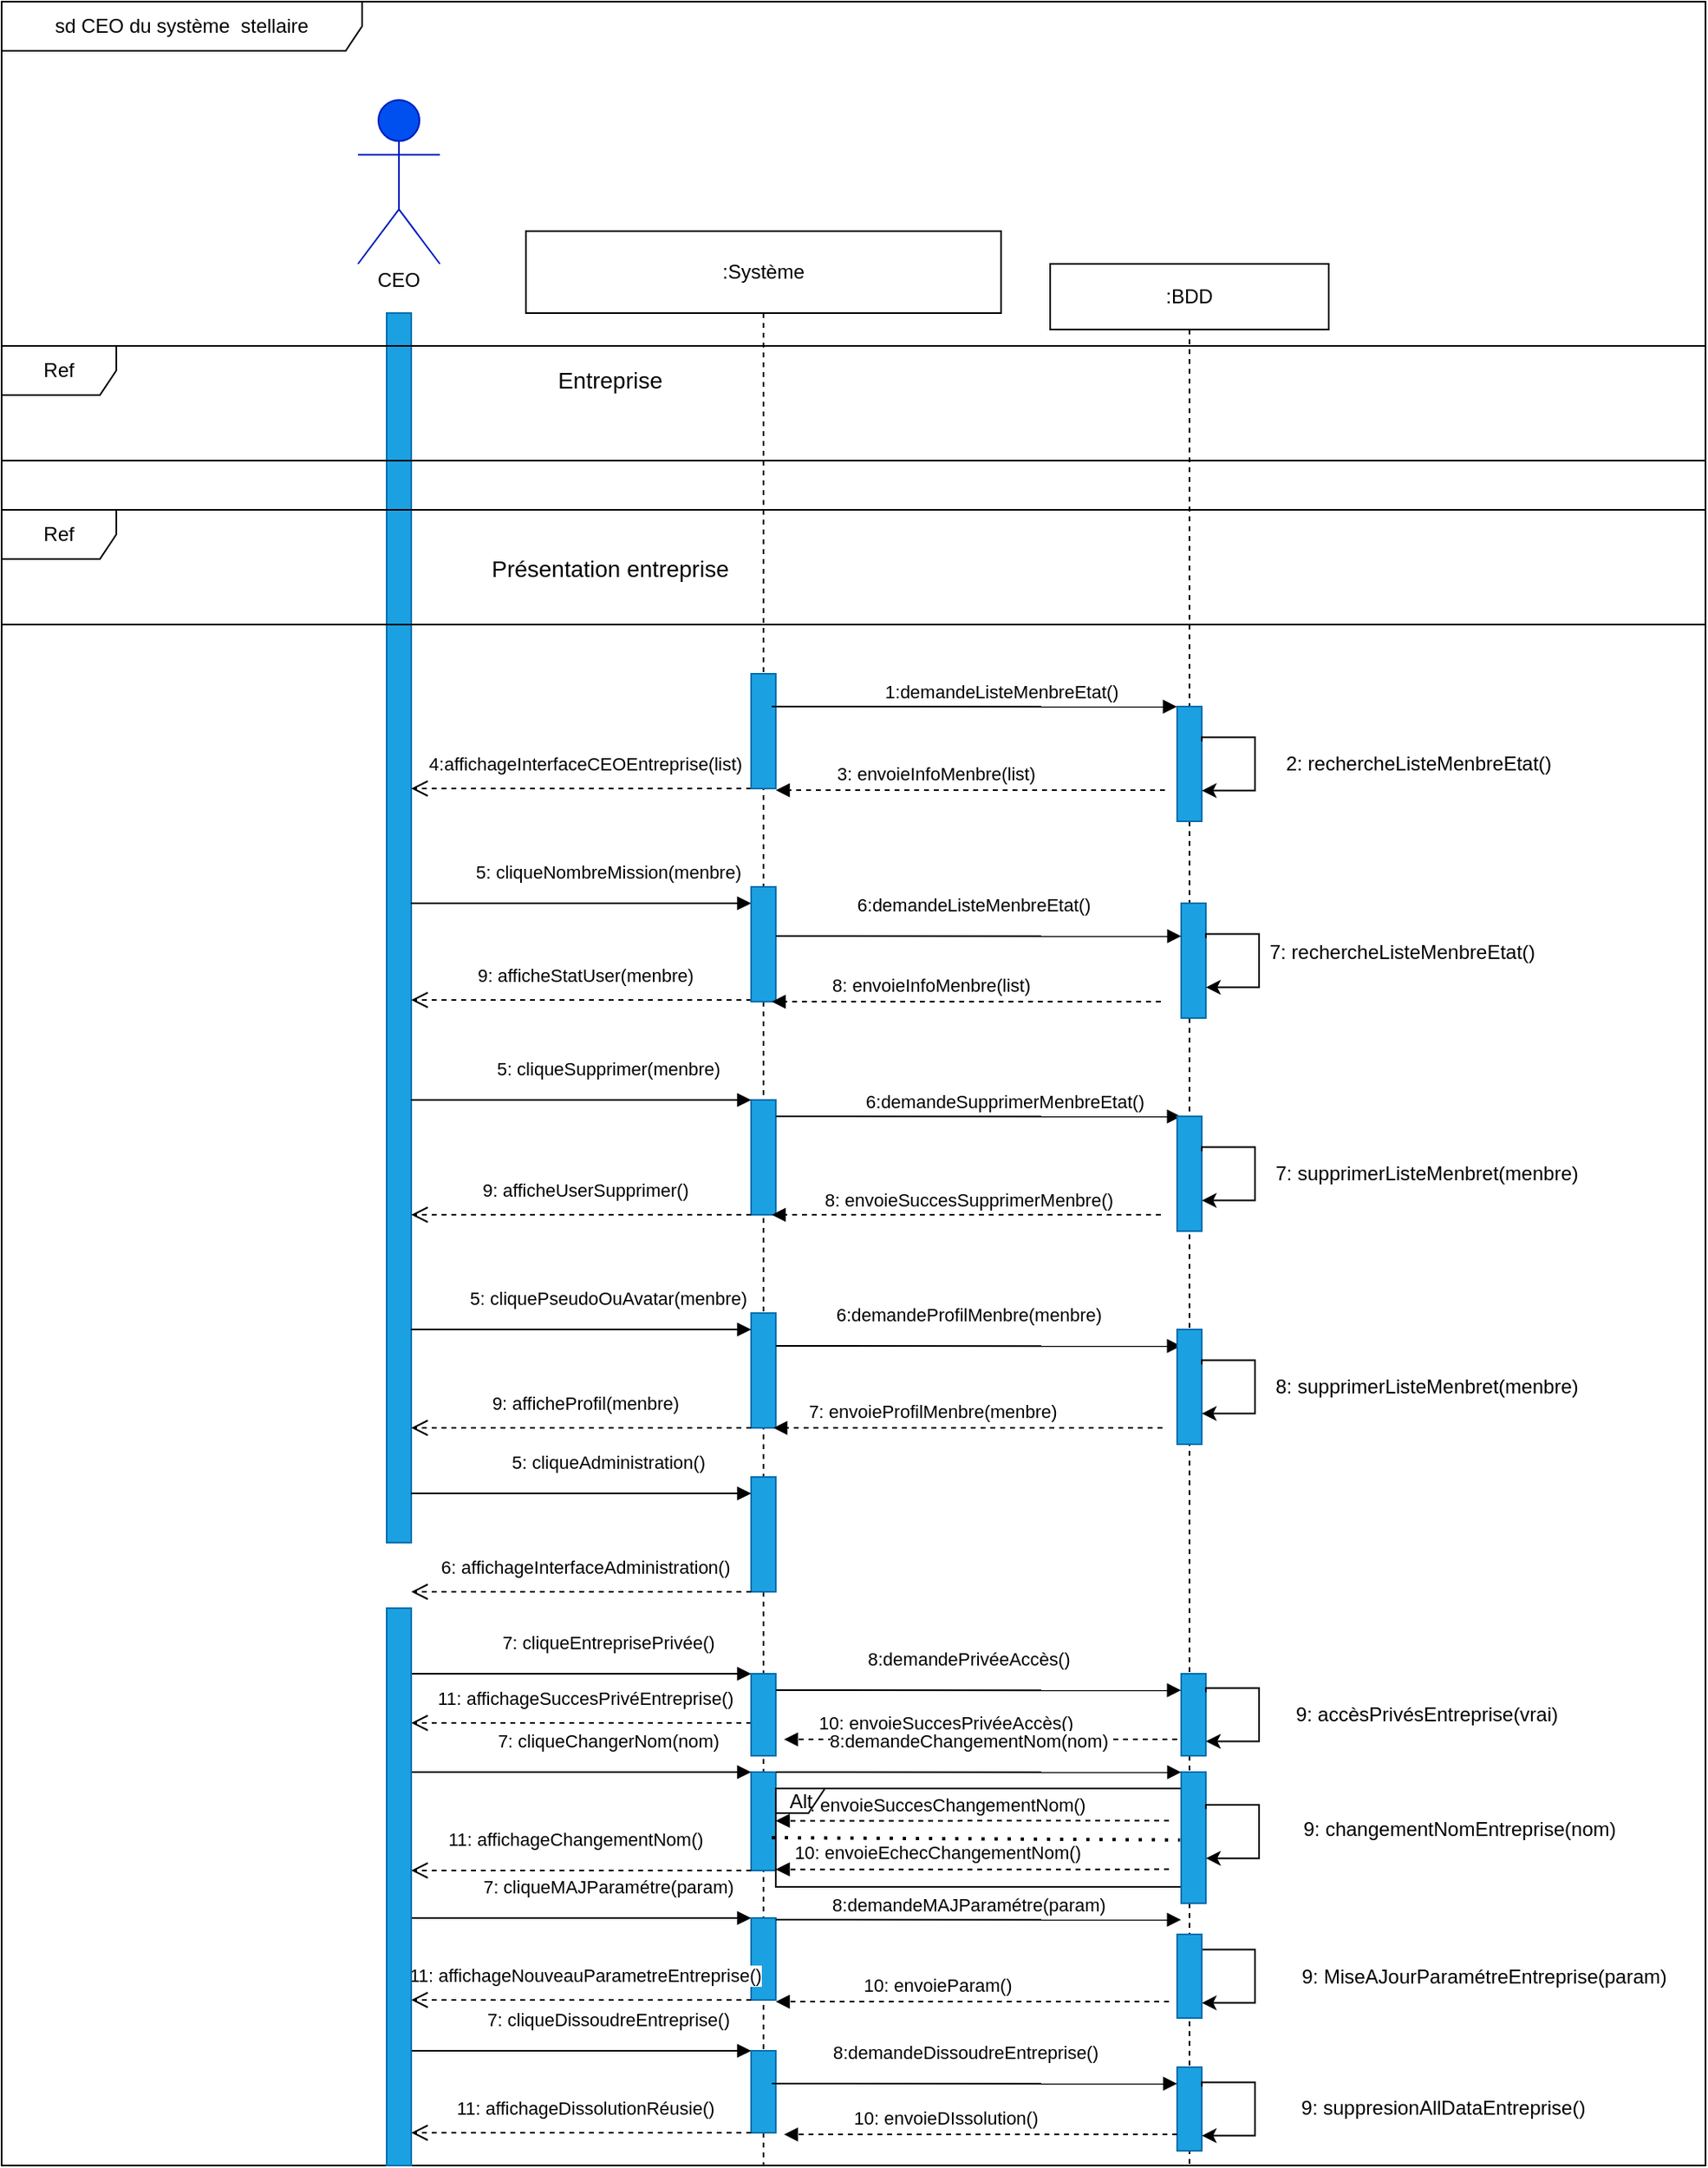 <mxfile version="20.6.0" type="device"><diagram id="M-pu-cOKjHEZvPsEpOY4" name="Page-1"><mxGraphModel dx="2123" dy="1835" grid="1" gridSize="10" guides="1" tooltips="1" connect="1" arrows="1" fold="1" page="1" pageScale="1" pageWidth="827" pageHeight="1169" math="0" shadow="0"><root><mxCell id="0"/><mxCell id="1" parent="0"/><mxCell id="OMeM30PVV8WrVPDrTTRZ-74" value="sd CEO du système&amp;nbsp; stellaire" style="shape=umlFrame;whiteSpace=wrap;html=1;width=220;height=30;" parent="1" vertex="1"><mxGeometry x="-110" y="-10" width="1040" height="1320" as="geometry"/></mxCell><mxCell id="OMeM30PVV8WrVPDrTTRZ-9" value="" style="rounded=0;whiteSpace=wrap;html=1;fillColor=#1ba1e2;fontColor=#ffffff;strokeColor=#006EAF;" parent="1" vertex="1"><mxGeometry x="125" y="180" width="15" height="750" as="geometry"/></mxCell><mxCell id="OMeM30PVV8WrVPDrTTRZ-1" value="&lt;b&gt;Utilisateur&lt;/b&gt;" style="shape=umlActor;verticalLabelPosition=bottom;verticalAlign=top;html=1;fillColor=#0050ef;fontColor=#ffffff;strokeColor=#001DBC;" parent="1" vertex="1"><mxGeometry x="107.5" y="50" width="50" height="100" as="geometry"/></mxCell><mxCell id="UVZ0IYtNJLXeqeBDd-HU-10" value="CEO" style="text;html=1;strokeColor=none;fillColor=none;align=center;verticalAlign=middle;whiteSpace=wrap;rounded=0;" parent="1" vertex="1"><mxGeometry x="91.25" y="140" width="82.5" height="40" as="geometry"/></mxCell><mxCell id="UVZ0IYtNJLXeqeBDd-HU-47" value="Ref " style="shape=umlFrame;whiteSpace=wrap;html=1;width=70;height=30;fillStyle=auto;sketch=0;shadow=0;" parent="1" vertex="1"><mxGeometry x="-110" y="200" width="1040" height="70" as="geometry"/></mxCell><mxCell id="788C2WhoYGFtB54ipDxD-50" value=":Système" style="shape=umlLifeline;perimeter=lifelinePerimeter;whiteSpace=wrap;html=1;container=1;collapsible=0;recursiveResize=0;outlineConnect=0;size=50;" vertex="1" parent="1"><mxGeometry x="210" y="130" width="290" height="1180" as="geometry"/></mxCell><mxCell id="788C2WhoYGFtB54ipDxD-65" value="5: cliqueNombreMission(menbre)" style="html=1;verticalAlign=bottom;endArrow=block;rounded=0;entryX=0.01;entryY=0.143;entryDx=0;entryDy=0;entryPerimeter=0;" edge="1" parent="788C2WhoYGFtB54ipDxD-50"><mxGeometry x="0.156" y="10" width="80" relative="1" as="geometry"><mxPoint x="-70.15" y="410.05" as="sourcePoint"/><mxPoint x="137.5" y="410.0" as="targetPoint"/><mxPoint as="offset"/></mxGeometry></mxCell><mxCell id="788C2WhoYGFtB54ipDxD-66" value="4:affichageInterfaceCEOEntreprise(list)" style="html=1;verticalAlign=bottom;endArrow=open;dashed=1;endSize=8;rounded=0;" edge="1" parent="788C2WhoYGFtB54ipDxD-50"><mxGeometry x="-0.016" y="-6" relative="1" as="geometry"><mxPoint x="137.5" y="340.0" as="sourcePoint"/><mxPoint x="-70" y="340" as="targetPoint"/><mxPoint as="offset"/></mxGeometry></mxCell><mxCell id="788C2WhoYGFtB54ipDxD-71" value="" style="rounded=0;whiteSpace=wrap;html=1;fillColor=#1ba1e2;fontColor=#ffffff;strokeColor=#006EAF;" vertex="1" parent="788C2WhoYGFtB54ipDxD-50"><mxGeometry x="137.5" y="270" width="15" height="70" as="geometry"/></mxCell><mxCell id="788C2WhoYGFtB54ipDxD-73" value="" style="rounded=0;whiteSpace=wrap;html=1;fillColor=#1ba1e2;fontColor=#ffffff;strokeColor=#006EAF;" vertex="1" parent="788C2WhoYGFtB54ipDxD-50"><mxGeometry x="137.5" y="530" width="15" height="70" as="geometry"/></mxCell><mxCell id="788C2WhoYGFtB54ipDxD-74" value="" style="rounded=0;whiteSpace=wrap;html=1;fillColor=#1ba1e2;fontColor=#ffffff;strokeColor=#006EAF;" vertex="1" parent="788C2WhoYGFtB54ipDxD-50"><mxGeometry x="137.5" y="660" width="15" height="70" as="geometry"/></mxCell><UserObject label="Entreprise" placeholders="1" name="Variable" id="UVZ0IYtNJLXeqeBDd-HU-48"><mxCell style="text;html=1;strokeColor=none;fillColor=none;align=center;verticalAlign=middle;whiteSpace=wrap;overflow=hidden;fontSize=14;" parent="788C2WhoYGFtB54ipDxD-50" vertex="1"><mxGeometry x="-80" y="80" width="262.5" height="20" as="geometry"/></mxCell></UserObject><mxCell id="788C2WhoYGFtB54ipDxD-118" value="Ref " style="shape=umlFrame;whiteSpace=wrap;html=1;width=70;height=30;fillStyle=auto;sketch=0;shadow=0;" vertex="1" parent="788C2WhoYGFtB54ipDxD-50"><mxGeometry x="-320" y="170" width="1040" height="70" as="geometry"/></mxCell><UserObject label="Présentation entreprise" placeholders="1" name="Variable" id="788C2WhoYGFtB54ipDxD-120"><mxCell style="text;html=1;strokeColor=none;fillColor=none;align=center;verticalAlign=middle;whiteSpace=wrap;overflow=hidden;fontSize=14;" vertex="1" parent="788C2WhoYGFtB54ipDxD-50"><mxGeometry x="-80" y="195" width="262.5" height="20" as="geometry"/></mxCell></UserObject><mxCell id="788C2WhoYGFtB54ipDxD-29" value="5: cliquePseudoOuAvatar(menbre)" style="html=1;verticalAlign=bottom;endArrow=block;rounded=0;entryX=0.01;entryY=0.143;entryDx=0;entryDy=0;entryPerimeter=0;" edge="1" parent="788C2WhoYGFtB54ipDxD-50"><mxGeometry x="0.156" y="10" width="80" relative="1" as="geometry"><mxPoint x="-70.15" y="670.05" as="sourcePoint"/><mxPoint x="137.5" y="670.0" as="targetPoint"/><mxPoint as="offset"/></mxGeometry></mxCell><mxCell id="788C2WhoYGFtB54ipDxD-72" value="9: afficheStatUser(menbre)" style="html=1;verticalAlign=bottom;endArrow=open;dashed=1;endSize=8;rounded=0;" edge="1" parent="788C2WhoYGFtB54ipDxD-50"><mxGeometry x="-0.016" y="-6" relative="1" as="geometry"><mxPoint x="137.5" y="469.0" as="sourcePoint"/><mxPoint x="-70" y="469.0" as="targetPoint"/><mxPoint as="offset"/></mxGeometry></mxCell><mxCell id="788C2WhoYGFtB54ipDxD-45" value="9: afficheProfil(menbre)" style="html=1;verticalAlign=bottom;endArrow=open;dashed=1;endSize=8;rounded=0;" edge="1" parent="788C2WhoYGFtB54ipDxD-50"><mxGeometry x="-0.016" y="-6" relative="1" as="geometry"><mxPoint x="137.5" y="730" as="sourcePoint"/><mxPoint x="-70" y="730" as="targetPoint"/><mxPoint as="offset"/></mxGeometry></mxCell><mxCell id="788C2WhoYGFtB54ipDxD-123" value="" style="rounded=0;whiteSpace=wrap;html=1;fillColor=#1ba1e2;fontColor=#ffffff;strokeColor=#006EAF;" vertex="1" parent="788C2WhoYGFtB54ipDxD-50"><mxGeometry x="137.5" y="760" width="15" height="70" as="geometry"/></mxCell><mxCell id="788C2WhoYGFtB54ipDxD-124" value="6: affichageInterfaceAdministration()" style="html=1;verticalAlign=bottom;endArrow=open;dashed=1;endSize=8;rounded=0;" edge="1" parent="788C2WhoYGFtB54ipDxD-50"><mxGeometry x="-0.016" y="-6" relative="1" as="geometry"><mxPoint x="137.5" y="830.0" as="sourcePoint"/><mxPoint x="-70" y="830.0" as="targetPoint"/><mxPoint as="offset"/></mxGeometry></mxCell><mxCell id="788C2WhoYGFtB54ipDxD-125" value="5: cliqueAdministration()" style="html=1;verticalAlign=bottom;endArrow=block;rounded=0;entryX=0.01;entryY=0.143;entryDx=0;entryDy=0;entryPerimeter=0;" edge="1" parent="788C2WhoYGFtB54ipDxD-50"><mxGeometry x="0.156" y="10" width="80" relative="1" as="geometry"><mxPoint x="-70.15" y="770.05" as="sourcePoint"/><mxPoint x="137.5" y="770.0" as="targetPoint"/><mxPoint as="offset"/></mxGeometry></mxCell><mxCell id="788C2WhoYGFtB54ipDxD-129" value="" style="rounded=0;whiteSpace=wrap;html=1;fillColor=#1ba1e2;fontColor=#ffffff;strokeColor=#006EAF;" vertex="1" parent="788C2WhoYGFtB54ipDxD-50"><mxGeometry x="137.5" y="400" width="15" height="70" as="geometry"/></mxCell><mxCell id="788C2WhoYGFtB54ipDxD-159" value="5: cliqueSupprimer(menbre)" style="html=1;verticalAlign=bottom;endArrow=block;rounded=0;entryX=0.01;entryY=0.143;entryDx=0;entryDy=0;entryPerimeter=0;" edge="1" parent="788C2WhoYGFtB54ipDxD-50"><mxGeometry x="0.156" y="10" width="80" relative="1" as="geometry"><mxPoint x="-70.15" y="530.05" as="sourcePoint"/><mxPoint x="137.5" y="530" as="targetPoint"/><mxPoint as="offset"/></mxGeometry></mxCell><mxCell id="788C2WhoYGFtB54ipDxD-160" value="9: afficheUserSupprimer()" style="html=1;verticalAlign=bottom;endArrow=open;dashed=1;endSize=8;rounded=0;" edge="1" parent="788C2WhoYGFtB54ipDxD-50"><mxGeometry x="-0.016" y="-6" relative="1" as="geometry"><mxPoint x="137.5" y="600" as="sourcePoint"/><mxPoint x="-70" y="600" as="targetPoint"/><mxPoint as="offset"/></mxGeometry></mxCell><mxCell id="788C2WhoYGFtB54ipDxD-164" value="6:demandeSupprimerMenbreEtat()" style="html=1;verticalAlign=bottom;endArrow=block;rounded=0;entryX=0.857;entryY=0.485;entryDx=0;entryDy=0;entryPerimeter=0;" edge="1" parent="788C2WhoYGFtB54ipDxD-50"><mxGeometry x="0.132" width="80" relative="1" as="geometry"><mxPoint x="152.5" y="540.0" as="sourcePoint"/><mxPoint x="399.88" y="540.1" as="targetPoint"/><mxPoint as="offset"/></mxGeometry></mxCell><mxCell id="788C2WhoYGFtB54ipDxD-179" value="6:demandeProfilMenbre(menbre)" style="html=1;verticalAlign=bottom;endArrow=block;rounded=0;entryX=0.857;entryY=0.485;entryDx=0;entryDy=0;entryPerimeter=0;" edge="1" parent="788C2WhoYGFtB54ipDxD-50"><mxGeometry x="-0.05" y="10" width="80" relative="1" as="geometry"><mxPoint x="152.5" y="680.0" as="sourcePoint"/><mxPoint x="399.88" y="680.1" as="targetPoint"/><mxPoint as="offset"/></mxGeometry></mxCell><mxCell id="788C2WhoYGFtB54ipDxD-180" value="" style="rounded=0;whiteSpace=wrap;html=1;fillColor=#1ba1e2;fontColor=#ffffff;strokeColor=#006EAF;" vertex="1" parent="788C2WhoYGFtB54ipDxD-50"><mxGeometry x="137.5" y="940" width="15" height="60" as="geometry"/></mxCell><mxCell id="788C2WhoYGFtB54ipDxD-181" value="7: cliqueEntreprisePrivée()" style="html=1;verticalAlign=bottom;endArrow=block;rounded=0;entryX=0.01;entryY=0.143;entryDx=0;entryDy=0;entryPerimeter=0;" edge="1" parent="788C2WhoYGFtB54ipDxD-50"><mxGeometry x="0.156" y="10" width="80" relative="1" as="geometry"><mxPoint x="-70.15" y="880.05" as="sourcePoint"/><mxPoint x="137.5" y="880.0" as="targetPoint"/><mxPoint as="offset"/></mxGeometry></mxCell><mxCell id="788C2WhoYGFtB54ipDxD-182" value="11: affichageSuccesPrivéEntreprise()" style="html=1;verticalAlign=bottom;endArrow=open;dashed=1;endSize=8;rounded=0;" edge="1" parent="788C2WhoYGFtB54ipDxD-50"><mxGeometry x="-0.016" y="-6" relative="1" as="geometry"><mxPoint x="137.5" y="910.0" as="sourcePoint"/><mxPoint x="-70" y="910.0" as="targetPoint"/><mxPoint as="offset"/></mxGeometry></mxCell><mxCell id="788C2WhoYGFtB54ipDxD-184" value="7: cliqueChangerNom(nom)" style="html=1;verticalAlign=bottom;endArrow=block;rounded=0;entryX=0.01;entryY=0.143;entryDx=0;entryDy=0;entryPerimeter=0;" edge="1" parent="788C2WhoYGFtB54ipDxD-50"><mxGeometry x="0.156" y="10" width="80" relative="1" as="geometry"><mxPoint x="-70.15" y="940.05" as="sourcePoint"/><mxPoint x="137.5" y="940.0" as="targetPoint"/><mxPoint as="offset"/></mxGeometry></mxCell><mxCell id="788C2WhoYGFtB54ipDxD-185" value="7: cliqueMAJParamétre(param)" style="html=1;verticalAlign=bottom;endArrow=block;rounded=0;entryX=0.01;entryY=0.143;entryDx=0;entryDy=0;entryPerimeter=0;" edge="1" parent="788C2WhoYGFtB54ipDxD-50"><mxGeometry x="0.156" y="10" width="80" relative="1" as="geometry"><mxPoint x="-70.15" y="1029.05" as="sourcePoint"/><mxPoint x="137.5" y="1029.0" as="targetPoint"/><mxPoint as="offset"/></mxGeometry></mxCell><mxCell id="788C2WhoYGFtB54ipDxD-186" value="7: cliqueDissoudreEntreprise()" style="html=1;verticalAlign=bottom;endArrow=block;rounded=0;entryX=0.01;entryY=0.143;entryDx=0;entryDy=0;entryPerimeter=0;" edge="1" parent="788C2WhoYGFtB54ipDxD-50"><mxGeometry x="0.156" y="10" width="80" relative="1" as="geometry"><mxPoint x="-70.15" y="1110.05" as="sourcePoint"/><mxPoint x="137.5" y="1110.0" as="targetPoint"/><mxPoint as="offset"/></mxGeometry></mxCell><mxCell id="788C2WhoYGFtB54ipDxD-194" value="" style="rounded=0;whiteSpace=wrap;html=1;fillColor=#1ba1e2;fontColor=#ffffff;strokeColor=#006EAF;" vertex="1" parent="788C2WhoYGFtB54ipDxD-50"><mxGeometry x="137.5" y="880" width="15" height="50" as="geometry"/></mxCell><mxCell id="788C2WhoYGFtB54ipDxD-195" value="" style="rounded=0;whiteSpace=wrap;html=1;fillColor=#1ba1e2;fontColor=#ffffff;strokeColor=#006EAF;" vertex="1" parent="788C2WhoYGFtB54ipDxD-50"><mxGeometry x="137.5" y="1029" width="15" height="50" as="geometry"/></mxCell><mxCell id="788C2WhoYGFtB54ipDxD-196" value="" style="rounded=0;whiteSpace=wrap;html=1;fillColor=#1ba1e2;fontColor=#ffffff;strokeColor=#006EAF;" vertex="1" parent="788C2WhoYGFtB54ipDxD-50"><mxGeometry x="137.5" y="1110" width="15" height="50" as="geometry"/></mxCell><mxCell id="788C2WhoYGFtB54ipDxD-198" value="8:demandeMAJParamétre(param)" style="html=1;verticalAlign=bottom;endArrow=block;rounded=0;entryX=0.857;entryY=0.485;entryDx=0;entryDy=0;entryPerimeter=0;" edge="1" parent="788C2WhoYGFtB54ipDxD-50"><mxGeometry x="-0.05" width="80" relative="1" as="geometry"><mxPoint x="152.5" y="1030.0" as="sourcePoint"/><mxPoint x="399.88" y="1030.1" as="targetPoint"/><mxPoint as="offset"/></mxGeometry></mxCell><mxCell id="788C2WhoYGFtB54ipDxD-204" value="11: affichageNouveauParametreEntreprise()" style="html=1;verticalAlign=bottom;endArrow=open;dashed=1;endSize=8;rounded=0;" edge="1" parent="788C2WhoYGFtB54ipDxD-50"><mxGeometry x="-0.016" y="-6" relative="1" as="geometry"><mxPoint x="137.5" y="1079.0" as="sourcePoint"/><mxPoint x="-70" y="1079.0" as="targetPoint"/><mxPoint as="offset"/></mxGeometry></mxCell><mxCell id="788C2WhoYGFtB54ipDxD-211" value="11: affichageDissolutionRéusie()" style="html=1;verticalAlign=bottom;endArrow=open;dashed=1;endSize=8;rounded=0;" edge="1" parent="788C2WhoYGFtB54ipDxD-50"><mxGeometry x="-0.016" y="-6" relative="1" as="geometry"><mxPoint x="137.5" y="1160.0" as="sourcePoint"/><mxPoint x="-70" y="1160.0" as="targetPoint"/><mxPoint as="offset"/></mxGeometry></mxCell><mxCell id="788C2WhoYGFtB54ipDxD-216" value="11: affichageChangementNom()" style="html=1;verticalAlign=bottom;endArrow=open;dashed=1;endSize=8;rounded=0;" edge="1" parent="788C2WhoYGFtB54ipDxD-50"><mxGeometry x="0.036" y="-10" relative="1" as="geometry"><mxPoint x="137.5" y="1000.0" as="sourcePoint"/><mxPoint x="-70" y="1000.0" as="targetPoint"/><mxPoint as="offset"/></mxGeometry></mxCell><mxCell id="788C2WhoYGFtB54ipDxD-212" value="10: envoieSuccesChangementNom()" style="html=1;verticalAlign=bottom;endArrow=block;rounded=0;entryX=0.857;entryY=0.485;entryDx=0;entryDy=0;entryPerimeter=0;dashed=1;" edge="1" parent="788C2WhoYGFtB54ipDxD-50"><mxGeometry x="0.179" y="-1" width="80" relative="1" as="geometry"><mxPoint x="392.5" y="969.66" as="sourcePoint"/><mxPoint x="152.5" y="969.71" as="targetPoint"/><mxPoint as="offset"/></mxGeometry></mxCell><mxCell id="788C2WhoYGFtB54ipDxD-219" value="10: envoieEchecChangementNom()" style="html=1;verticalAlign=bottom;endArrow=block;rounded=0;entryX=0.857;entryY=0.485;entryDx=0;entryDy=0;entryPerimeter=0;dashed=1;" edge="1" parent="788C2WhoYGFtB54ipDxD-50"><mxGeometry x="0.179" y="-1" width="80" relative="1" as="geometry"><mxPoint x="392.5" y="999.31" as="sourcePoint"/><mxPoint x="152.5" y="999.36" as="targetPoint"/><mxPoint as="offset"/></mxGeometry></mxCell><mxCell id="788C2WhoYGFtB54ipDxD-217" value="Alt" style="shape=umlFrame;whiteSpace=wrap;html=1;width=30;height=15;" vertex="1" parent="788C2WhoYGFtB54ipDxD-50"><mxGeometry x="152.5" y="950" width="247.5" height="60" as="geometry"/></mxCell><mxCell id="788C2WhoYGFtB54ipDxD-221" value="" style="endArrow=none;dashed=1;html=1;dashPattern=1 3;strokeWidth=2;rounded=0;entryX=0.997;entryY=0.523;entryDx=0;entryDy=0;entryPerimeter=0;" edge="1" parent="788C2WhoYGFtB54ipDxD-50" target="788C2WhoYGFtB54ipDxD-217"><mxGeometry width="50" height="50" relative="1" as="geometry"><mxPoint x="150" y="980" as="sourcePoint"/><mxPoint x="330" y="960" as="targetPoint"/></mxGeometry></mxCell><mxCell id="788C2WhoYGFtB54ipDxD-126" value=":BDD" style="shape=umlLifeline;perimeter=lifelinePerimeter;whiteSpace=wrap;html=1;container=1;collapsible=0;recursiveResize=0;outlineConnect=0;size=40;" vertex="1" parent="1"><mxGeometry x="530" y="150" width="170" height="1160" as="geometry"/></mxCell><mxCell id="788C2WhoYGFtB54ipDxD-127" value="" style="rounded=0;whiteSpace=wrap;html=1;fillColor=#1ba1e2;fontColor=#ffffff;strokeColor=#006EAF;" vertex="1" parent="788C2WhoYGFtB54ipDxD-126"><mxGeometry x="77.5" y="650" width="15" height="70" as="geometry"/></mxCell><mxCell id="788C2WhoYGFtB54ipDxD-128" value="" style="rounded=0;whiteSpace=wrap;html=1;fillColor=#1ba1e2;fontColor=#ffffff;strokeColor=#006EAF;" vertex="1" parent="788C2WhoYGFtB54ipDxD-126"><mxGeometry x="77.5" y="270" width="15" height="70" as="geometry"/></mxCell><mxCell id="788C2WhoYGFtB54ipDxD-130" value="" style="rounded=0;whiteSpace=wrap;html=1;fillColor=#1ba1e2;fontColor=#ffffff;strokeColor=#006EAF;" vertex="1" parent="788C2WhoYGFtB54ipDxD-126"><mxGeometry x="77.5" y="520" width="15" height="70" as="geometry"/></mxCell><mxCell id="788C2WhoYGFtB54ipDxD-132" style="edgeStyle=orthogonalEdgeStyle;rounded=0;orthogonalLoop=1;jettySize=auto;html=1;exitX=1;exitY=0.25;exitDx=0;exitDy=0;entryX=1;entryY=0.75;entryDx=0;entryDy=0;" edge="1" parent="788C2WhoYGFtB54ipDxD-126"><mxGeometry relative="1" as="geometry"><Array as="points"><mxPoint x="93" y="288.75"/><mxPoint x="125" y="288.75"/><mxPoint x="125" y="321.75"/></Array><mxPoint x="92.53" y="291.27" as="sourcePoint"/><mxPoint x="92.53" y="321.27" as="targetPoint"/></mxGeometry></mxCell><mxCell id="788C2WhoYGFtB54ipDxD-134" value="1:demandeListeMenbreEtat()" style="html=1;verticalAlign=bottom;endArrow=block;rounded=0;entryX=0.857;entryY=0.485;entryDx=0;entryDy=0;entryPerimeter=0;" edge="1" parent="788C2WhoYGFtB54ipDxD-126"><mxGeometry x="0.132" width="80" relative="1" as="geometry"><mxPoint x="-170" y="270.0" as="sourcePoint"/><mxPoint x="77.38" y="270.1" as="targetPoint"/><mxPoint as="offset"/></mxGeometry></mxCell><mxCell id="788C2WhoYGFtB54ipDxD-158" value="2: rechercheListeMenbreEtat()" style="text;html=1;strokeColor=none;fillColor=none;align=center;verticalAlign=middle;whiteSpace=wrap;rounded=0;" vertex="1" parent="788C2WhoYGFtB54ipDxD-126"><mxGeometry x="130" y="290" width="190" height="30" as="geometry"/></mxCell><mxCell id="788C2WhoYGFtB54ipDxD-163" value="8: envoieSuccesSupprimerMenbre()" style="html=1;verticalAlign=bottom;endArrow=block;rounded=0;entryX=0.857;entryY=0.485;entryDx=0;entryDy=0;entryPerimeter=0;dashed=1;" edge="1" parent="788C2WhoYGFtB54ipDxD-126"><mxGeometry x="-0.011" width="80" relative="1" as="geometry"><mxPoint x="67.5" y="580" as="sourcePoint"/><mxPoint x="-170" y="580.05" as="targetPoint"/><mxPoint as="offset"/></mxGeometry></mxCell><mxCell id="788C2WhoYGFtB54ipDxD-165" value="" style="rounded=0;whiteSpace=wrap;html=1;fillColor=#1ba1e2;fontColor=#ffffff;strokeColor=#006EAF;" vertex="1" parent="788C2WhoYGFtB54ipDxD-126"><mxGeometry x="80" y="390" width="15" height="70" as="geometry"/></mxCell><mxCell id="788C2WhoYGFtB54ipDxD-131" style="edgeStyle=orthogonalEdgeStyle;rounded=0;orthogonalLoop=1;jettySize=auto;html=1;exitX=1;exitY=0.25;exitDx=0;exitDy=0;entryX=1;entryY=0.75;entryDx=0;entryDy=0;" edge="1" parent="788C2WhoYGFtB54ipDxD-126"><mxGeometry relative="1" as="geometry"><Array as="points"><mxPoint x="93" y="538.74"/><mxPoint x="125" y="538.74"/><mxPoint x="125" y="571.74"/></Array><mxPoint x="92.53" y="541.26" as="sourcePoint"/><mxPoint x="92.53" y="571.26" as="targetPoint"/></mxGeometry></mxCell><mxCell id="788C2WhoYGFtB54ipDxD-170" style="edgeStyle=orthogonalEdgeStyle;rounded=0;orthogonalLoop=1;jettySize=auto;html=1;exitX=1;exitY=0.25;exitDx=0;exitDy=0;entryX=1;entryY=0.75;entryDx=0;entryDy=0;" edge="1" parent="788C2WhoYGFtB54ipDxD-126"><mxGeometry relative="1" as="geometry"><Array as="points"><mxPoint x="95.5" y="408.74"/><mxPoint x="127.5" y="408.74"/><mxPoint x="127.5" y="441.74"/></Array><mxPoint x="95.03" y="411.26" as="sourcePoint"/><mxPoint x="95.03" y="441.26" as="targetPoint"/></mxGeometry></mxCell><mxCell id="788C2WhoYGFtB54ipDxD-175" style="edgeStyle=orthogonalEdgeStyle;rounded=0;orthogonalLoop=1;jettySize=auto;html=1;exitX=1;exitY=0.25;exitDx=0;exitDy=0;entryX=1;entryY=0.75;entryDx=0;entryDy=0;" edge="1" parent="788C2WhoYGFtB54ipDxD-126"><mxGeometry relative="1" as="geometry"><Array as="points"><mxPoint x="93" y="668.74"/><mxPoint x="125" y="668.74"/><mxPoint x="125" y="701.74"/></Array><mxPoint x="92.53" y="671.26" as="sourcePoint"/><mxPoint x="92.53" y="701.26" as="targetPoint"/></mxGeometry></mxCell><mxCell id="788C2WhoYGFtB54ipDxD-187" value="" style="rounded=0;whiteSpace=wrap;html=1;fillColor=#1ba1e2;fontColor=#ffffff;strokeColor=#006EAF;" vertex="1" parent="788C2WhoYGFtB54ipDxD-126"><mxGeometry x="80" y="920" width="15" height="80" as="geometry"/></mxCell><mxCell id="788C2WhoYGFtB54ipDxD-190" value="" style="rounded=0;whiteSpace=wrap;html=1;fillColor=#1ba1e2;fontColor=#ffffff;strokeColor=#006EAF;" vertex="1" parent="788C2WhoYGFtB54ipDxD-126"><mxGeometry x="80" y="860" width="15" height="50" as="geometry"/></mxCell><mxCell id="788C2WhoYGFtB54ipDxD-192" value="10: envoieSuccesPrivéeAccès()" style="html=1;verticalAlign=bottom;endArrow=block;rounded=0;entryX=0.857;entryY=0.485;entryDx=0;entryDy=0;entryPerimeter=0;dashed=1;" edge="1" parent="788C2WhoYGFtB54ipDxD-126"><mxGeometry x="0.179" y="-1" width="80" relative="1" as="geometry"><mxPoint x="77.5" y="900" as="sourcePoint"/><mxPoint x="-162.5" y="900.05" as="targetPoint"/><mxPoint as="offset"/></mxGeometry></mxCell><mxCell id="788C2WhoYGFtB54ipDxD-174" style="edgeStyle=orthogonalEdgeStyle;rounded=0;orthogonalLoop=1;jettySize=auto;html=1;exitX=1;exitY=0.25;exitDx=0;exitDy=0;entryX=1;entryY=0.75;entryDx=0;entryDy=0;" edge="1" parent="788C2WhoYGFtB54ipDxD-126"><mxGeometry relative="1" as="geometry"><Array as="points"><mxPoint x="95.5" y="868.72"/><mxPoint x="127.5" y="868.72"/><mxPoint x="127.5" y="901.72"/></Array><mxPoint x="95.03" y="871.24" as="sourcePoint"/><mxPoint x="95.03" y="901.24" as="targetPoint"/></mxGeometry></mxCell><mxCell id="788C2WhoYGFtB54ipDxD-197" value="8:demandeChangementNom(nom)" style="html=1;verticalAlign=bottom;endArrow=block;rounded=0;entryX=0.857;entryY=0.485;entryDx=0;entryDy=0;entryPerimeter=0;" edge="1" parent="788C2WhoYGFtB54ipDxD-126"><mxGeometry x="-0.05" y="10" width="80" relative="1" as="geometry"><mxPoint x="-167.38" y="920.0" as="sourcePoint"/><mxPoint x="80.0" y="920.1" as="targetPoint"/><mxPoint as="offset"/></mxGeometry></mxCell><mxCell id="788C2WhoYGFtB54ipDxD-200" style="edgeStyle=orthogonalEdgeStyle;rounded=0;orthogonalLoop=1;jettySize=auto;html=1;exitX=1;exitY=0.25;exitDx=0;exitDy=0;entryX=1;entryY=0.75;entryDx=0;entryDy=0;" edge="1" parent="788C2WhoYGFtB54ipDxD-126"><mxGeometry relative="1" as="geometry"><Array as="points"><mxPoint x="95.5" y="940.04"/><mxPoint x="127.5" y="940.04"/><mxPoint x="127.5" y="973.04"/></Array><mxPoint x="95.03" y="942.56" as="sourcePoint"/><mxPoint x="95.03" y="972.56" as="targetPoint"/></mxGeometry></mxCell><mxCell id="788C2WhoYGFtB54ipDxD-205" value="" style="rounded=0;whiteSpace=wrap;html=1;fillColor=#1ba1e2;fontColor=#ffffff;strokeColor=#006EAF;" vertex="1" parent="788C2WhoYGFtB54ipDxD-126"><mxGeometry x="77.5" y="1100" width="15" height="51" as="geometry"/></mxCell><mxCell id="788C2WhoYGFtB54ipDxD-207" style="edgeStyle=orthogonalEdgeStyle;rounded=0;orthogonalLoop=1;jettySize=auto;html=1;exitX=1;exitY=0.25;exitDx=0;exitDy=0;entryX=1;entryY=0.75;entryDx=0;entryDy=0;" edge="1" parent="788C2WhoYGFtB54ipDxD-126"><mxGeometry relative="1" as="geometry"><Array as="points"><mxPoint x="93" y="1109.24"/><mxPoint x="125" y="1109.24"/><mxPoint x="125" y="1142.24"/></Array><mxPoint x="92.53" y="1111.76" as="sourcePoint"/><mxPoint x="92.53" y="1141.76" as="targetPoint"/></mxGeometry></mxCell><mxCell id="788C2WhoYGFtB54ipDxD-209" value="10: envoieDIssolution()" style="html=1;verticalAlign=bottom;endArrow=block;rounded=0;entryX=0.857;entryY=0.485;entryDx=0;entryDy=0;entryPerimeter=0;dashed=1;" edge="1" parent="788C2WhoYGFtB54ipDxD-126"><mxGeometry x="0.179" y="-1" width="80" relative="1" as="geometry"><mxPoint x="77.5" y="1141" as="sourcePoint"/><mxPoint x="-162.5" y="1141.05" as="targetPoint"/><mxPoint as="offset"/></mxGeometry></mxCell><mxCell id="788C2WhoYGFtB54ipDxD-68" value="3: envoieInfoMenbre(list)" style="html=1;verticalAlign=bottom;endArrow=block;rounded=0;entryX=0.857;entryY=0.485;entryDx=0;entryDy=0;entryPerimeter=0;dashed=1;" edge="1" parent="1"><mxGeometry x="0.179" y="-1" width="80" relative="1" as="geometry"><mxPoint x="600" y="471" as="sourcePoint"/><mxPoint x="362.5" y="471.05" as="targetPoint"/><mxPoint as="offset"/></mxGeometry></mxCell><mxCell id="788C2WhoYGFtB54ipDxD-162" value="7: supprimerListeMenbret(menbre)" style="text;html=1;strokeColor=none;fillColor=none;align=center;verticalAlign=middle;whiteSpace=wrap;rounded=0;" vertex="1" parent="1"><mxGeometry x="660" y="690" width="200" height="30" as="geometry"/></mxCell><mxCell id="788C2WhoYGFtB54ipDxD-169" style="edgeStyle=orthogonalEdgeStyle;rounded=0;orthogonalLoop=1;jettySize=auto;html=1;exitX=1;exitY=0.25;exitDx=0;exitDy=0;entryX=1;entryY=0.75;entryDx=0;entryDy=0;" edge="1" parent="1"><mxGeometry relative="1" as="geometry"><Array as="points"><mxPoint x="623" y="1178.25"/><mxPoint x="655" y="1178.25"/><mxPoint x="655" y="1211.25"/></Array><mxPoint x="622.53" y="1180.77" as="sourcePoint"/><mxPoint x="622.53" y="1210.77" as="targetPoint"/></mxGeometry></mxCell><mxCell id="788C2WhoYGFtB54ipDxD-171" value="7: rechercheListeMenbreEtat()" style="text;html=1;strokeColor=none;fillColor=none;align=center;verticalAlign=middle;whiteSpace=wrap;rounded=0;" vertex="1" parent="1"><mxGeometry x="650" y="555" width="190" height="30" as="geometry"/></mxCell><mxCell id="788C2WhoYGFtB54ipDxD-172" value="8: envoieInfoMenbre(list)" style="html=1;verticalAlign=bottom;endArrow=block;rounded=0;entryX=0.857;entryY=0.485;entryDx=0;entryDy=0;entryPerimeter=0;dashed=1;" edge="1" parent="1"><mxGeometry x="0.179" y="-1" width="80" relative="1" as="geometry"><mxPoint x="597.5" y="600" as="sourcePoint"/><mxPoint x="360" y="600.05" as="targetPoint"/><mxPoint as="offset"/></mxGeometry></mxCell><mxCell id="788C2WhoYGFtB54ipDxD-173" value="6:demandeListeMenbreEtat()" style="html=1;verticalAlign=bottom;endArrow=block;rounded=0;entryX=0.857;entryY=0.485;entryDx=0;entryDy=0;entryPerimeter=0;" edge="1" parent="1"><mxGeometry x="-0.03" y="10" width="80" relative="1" as="geometry"><mxPoint x="362.62" y="560.0" as="sourcePoint"/><mxPoint x="610.0" y="560.1" as="targetPoint"/><mxPoint as="offset"/></mxGeometry></mxCell><mxCell id="788C2WhoYGFtB54ipDxD-176" value="8: supprimerListeMenbret(menbre)" style="text;html=1;strokeColor=none;fillColor=none;align=center;verticalAlign=middle;whiteSpace=wrap;rounded=0;" vertex="1" parent="1"><mxGeometry x="660" y="820" width="200" height="30" as="geometry"/></mxCell><mxCell id="788C2WhoYGFtB54ipDxD-177" value="7: envoieProfilMenbre(menbre)" style="html=1;verticalAlign=bottom;endArrow=block;rounded=0;entryX=0.857;entryY=0.485;entryDx=0;entryDy=0;entryPerimeter=0;dashed=1;" edge="1" parent="1"><mxGeometry x="0.179" y="-1" width="80" relative="1" as="geometry"><mxPoint x="598.5" y="860" as="sourcePoint"/><mxPoint x="361" y="860.05" as="targetPoint"/><mxPoint as="offset"/></mxGeometry></mxCell><mxCell id="788C2WhoYGFtB54ipDxD-188" value="" style="rounded=0;whiteSpace=wrap;html=1;fillColor=#1ba1e2;fontColor=#ffffff;strokeColor=#006EAF;" vertex="1" parent="1"><mxGeometry x="125" y="970" width="15" height="340" as="geometry"/></mxCell><mxCell id="788C2WhoYGFtB54ipDxD-191" value="8:demandePrivéeAccès()" style="html=1;verticalAlign=bottom;endArrow=block;rounded=0;entryX=0.857;entryY=0.485;entryDx=0;entryDy=0;entryPerimeter=0;" edge="1" parent="1"><mxGeometry x="-0.05" y="10" width="80" relative="1" as="geometry"><mxPoint x="362.5" y="1020.0" as="sourcePoint"/><mxPoint x="609.88" y="1020.1" as="targetPoint"/><mxPoint as="offset"/></mxGeometry></mxCell><mxCell id="788C2WhoYGFtB54ipDxD-189" value="" style="rounded=0;whiteSpace=wrap;html=1;fillColor=#1ba1e2;fontColor=#ffffff;strokeColor=#006EAF;" vertex="1" parent="1"><mxGeometry x="607.5" y="1169" width="15" height="51" as="geometry"/></mxCell><mxCell id="788C2WhoYGFtB54ipDxD-193" value="9: accèsPrivésEntreprise(vrai)" style="text;html=1;strokeColor=none;fillColor=none;align=center;verticalAlign=middle;whiteSpace=wrap;rounded=0;" vertex="1" parent="1"><mxGeometry x="660" y="1020" width="200" height="30" as="geometry"/></mxCell><mxCell id="788C2WhoYGFtB54ipDxD-201" value="9: changementNomEntreprise(nom)" style="text;html=1;strokeColor=none;fillColor=none;align=center;verticalAlign=middle;whiteSpace=wrap;rounded=0;" vertex="1" parent="1"><mxGeometry x="660" y="1090" width="240" height="30" as="geometry"/></mxCell><mxCell id="788C2WhoYGFtB54ipDxD-202" value="10: envoieParam()" style="html=1;verticalAlign=bottom;endArrow=block;rounded=0;entryX=0.857;entryY=0.485;entryDx=0;entryDy=0;entryPerimeter=0;dashed=1;" edge="1" parent="1"><mxGeometry x="0.179" y="-1" width="80" relative="1" as="geometry"><mxPoint x="602.5" y="1210" as="sourcePoint"/><mxPoint x="362.5" y="1210.05" as="targetPoint"/><mxPoint as="offset"/></mxGeometry></mxCell><mxCell id="788C2WhoYGFtB54ipDxD-203" value="9: MiseAJourParamétreEntreprise(param)" style="text;html=1;strokeColor=none;fillColor=none;align=center;verticalAlign=middle;whiteSpace=wrap;rounded=0;" vertex="1" parent="1"><mxGeometry x="670" y="1179.5" width="250" height="30" as="geometry"/></mxCell><mxCell id="788C2WhoYGFtB54ipDxD-208" value="9: suppresionAllDataEntreprise()" style="text;html=1;strokeColor=none;fillColor=none;align=center;verticalAlign=middle;whiteSpace=wrap;rounded=0;" vertex="1" parent="1"><mxGeometry x="660" y="1260" width="220" height="30" as="geometry"/></mxCell><mxCell id="788C2WhoYGFtB54ipDxD-210" value="8:demandeDissoudreEntreprise()" style="html=1;verticalAlign=bottom;endArrow=block;rounded=0;entryX=0.857;entryY=0.485;entryDx=0;entryDy=0;entryPerimeter=0;" edge="1" parent="1"><mxGeometry x="-0.05" y="10" width="80" relative="1" as="geometry"><mxPoint x="360.12" y="1260.0" as="sourcePoint"/><mxPoint x="607.5" y="1260.1" as="targetPoint"/><mxPoint as="offset"/></mxGeometry></mxCell></root></mxGraphModel></diagram></mxfile>